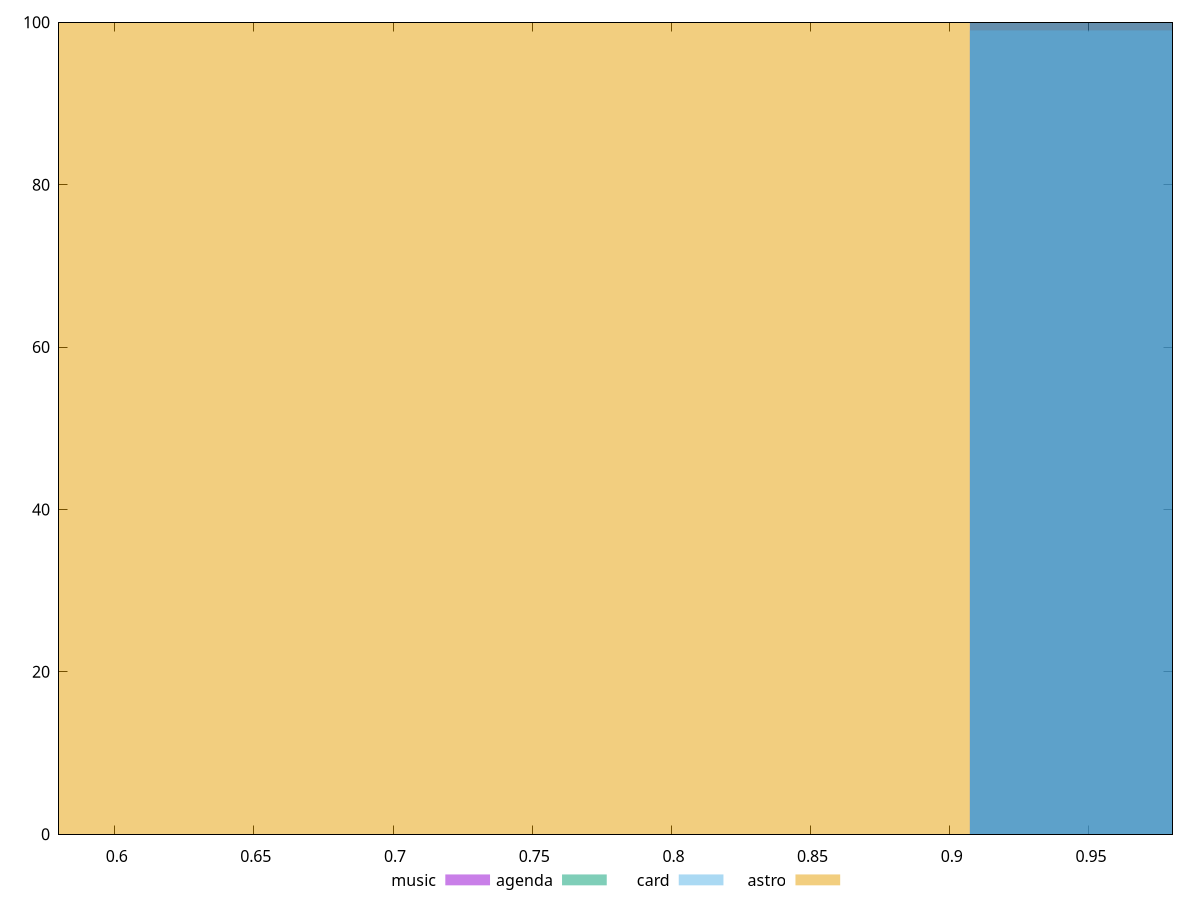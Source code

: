 reset

$music <<EOF
1.0886338339380635 100
EOF

$agenda <<EOF
1.0886338339380635 100
EOF

$card <<EOF
1.0886338339380635 99
EOF

$astro <<EOF
0.7257558892920423 100
EOF

set key outside below
set boxwidth 0.36287794464602113
set xrange [0.58:0.98]
set yrange [0:100]
set trange [0:100]
set style fill transparent solid 0.5 noborder
set terminal svg size 640, 520 enhanced background rgb 'white'
set output "reports/report_00030_2021-02-24T20-42-31.540Z/dom-size/comparison/histogram/all_score.svg"

plot $music title "music" with boxes, \
     $agenda title "agenda" with boxes, \
     $card title "card" with boxes, \
     $astro title "astro" with boxes

reset
